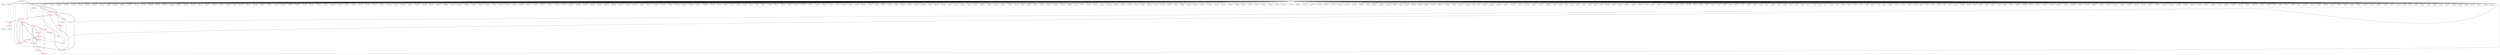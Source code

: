 graph {
	563 [label="(563) R2_T1" color=red]
	279 [label="(279) J10"]
	281 [label="(281) TH2"]
	566 [label="(566) U2_T1"]
	564 [label="(564) Q1_T1" color=red]
	566 [label="(566) U2_T1"]
	578 [label="(578) R51_P1"]
	587 [label="(587) R50_P1"]
	565 [label="(565) R5_T1"]
	565 [label="(565) R5_T1" color=red]
	568 [label="(568) U1_T1"]
	578 [label="(578) R51_P1"]
	587 [label="(587) R50_P1"]
	564 [label="(564) Q1_T1"]
	566 [label="(566) U2_T1" color=red]
	563 [label="(563) R2_T1"]
	568 [label="(568) U1_T1"]
	562 [label="(562) R1_T1"]
	564 [label="(564) Q1_T1"]
	567 [label="(567) R4_T1" color=red]
	9 [label="(9) U1"]
	212 [label="(212) J4"]
	217 [label="(217) R71"]
	568 [label="(568) U1_T1"]
	568 [label="(568) U1_T1" color=red]
	569 [label="(569) R3_T1"]
	567 [label="(567) R4_T1"]
	566 [label="(566) U2_T1"]
	565 [label="(565) R5_T1"]
	569 [label="(569) R3_T1" color=red]
	239 [label="(239) J5"]
	9 [label="(9) U1"]
	568 [label="(568) U1_T1"]
	570 [label="(570) T23_P1" color=red]
	580 [label="(580) R48_P1"]
	583 [label="(583) R43_P1"]
	571 [label="(571) T24_P1"]
	576 [label="(576) R44_P1"]
	571 [label="(571) T24_P1" color=red]
	577 [label="(577) R46_P1"]
	570 [label="(570) T23_P1"]
	572 [label="(572) T27_P1" color=red]
	578 [label="(578) R51_P1"]
	573 [label="(573) T28_P1"]
	581 [label="(581) R53_P1"]
	584 [label="(584) R49_P1"]
	573 [label="(573) T28_P1" color=red]
	579 [label="(579) R52_P1"]
	572 [label="(572) T27_P1"]
	574 [label="(574) T25_P1" color=red]
	575 [label="(575) T29_P1"]
	580 [label="(580) R48_P1"]
	582 [label="(582) R45_P1"]
	9 [label="(9) U1"]
	575 [label="(575) T29_P1" color=red]
	574 [label="(574) T25_P1"]
	581 [label="(581) R53_P1"]
	576 [label="(576) R44_P1" color=red]
	239 [label="(239) J5"]
	570 [label="(570) T23_P1"]
	577 [label="(577) R46_P1" color=red]
	585 [label="(585) T26_P1"]
	586 [label="(586) R47_P1"]
	571 [label="(571) T24_P1"]
	578 [label="(578) R51_P1" color=red]
	572 [label="(572) T27_P1"]
	587 [label="(587) R50_P1"]
	565 [label="(565) R5_T1"]
	564 [label="(564) Q1_T1"]
	579 [label="(579) R52_P1" color=red]
	297 [label="(297) J11"]
	334 [label="(334) R101"]
	573 [label="(573) T28_P1"]
	580 [label="(580) R48_P1" color=red]
	574 [label="(574) T25_P1"]
	570 [label="(570) T23_P1"]
	583 [label="(583) R43_P1"]
	581 [label="(581) R53_P1" color=red]
	575 [label="(575) T29_P1"]
	572 [label="(572) T27_P1"]
	584 [label="(584) R49_P1"]
	582 [label="(582) R45_P1" color=red]
	586 [label="(586) R47_P1"]
	583 [label="(583) R43_P1"]
	584 [label="(584) R49_P1"]
	574 [label="(574) T25_P1"]
	9 [label="(9) U1"]
	583 [label="(583) R43_P1" color=red]
	580 [label="(580) R48_P1"]
	570 [label="(570) T23_P1"]
	586 [label="(586) R47_P1"]
	582 [label="(582) R45_P1"]
	584 [label="(584) R49_P1"]
	584 [label="(584) R49_P1" color=red]
	586 [label="(586) R47_P1"]
	582 [label="(582) R45_P1"]
	583 [label="(583) R43_P1"]
	572 [label="(572) T27_P1"]
	581 [label="(581) R53_P1"]
	585 [label="(585) T26_P1" color=red]
	587 [label="(587) R50_P1"]
	577 [label="(577) R46_P1"]
	586 [label="(586) R47_P1"]
	586 [label="(586) R47_P1" color=red]
	582 [label="(582) R45_P1"]
	583 [label="(583) R43_P1"]
	584 [label="(584) R49_P1"]
	585 [label="(585) T26_P1"]
	577 [label="(577) R46_P1"]
	587 [label="(587) R50_P1" color=red]
	585 [label="(585) T26_P1"]
	578 [label="(578) R51_P1"]
	565 [label="(565) R5_T1"]
	564 [label="(564) Q1_T1"]
	588 [label="(588) GND" color=red]
	396 [label="(396) C223"]
	395 [label="(395) C174"]
	394 [label="(394) C170"]
	414 [label="(414) C164"]
	412 [label="(412) C200"]
	413 [label="(413) C201"]
	406 [label="(406) C181"]
	407 [label="(407) C185"]
	411 [label="(411) C196"]
	209 [label="(209) R65"]
	408 [label="(408) C189"]
	409 [label="(409) C193"]
	410 [label="(410) C192"]
	417 [label="(417) C176"]
	415 [label="(415) C168"]
	433 [label="(433) C182"]
	204 [label="(204) C269"]
	434 [label="(434) C186"]
	435 [label="(435) C188"]
	436 [label="(436) C197"]
	437 [label="(437) C204"]
	432 [label="(432) C125"]
	416 [label="(416) C172"]
	431 [label="(431) C123"]
	418 [label="(418) C179"]
	419 [label="(419) C183"]
	420 [label="(420) C187"]
	195 [label="(195) J3"]
	421 [label="(421) C191"]
	422 [label="(422) C195"]
	423 [label="(423) C198"]
	424 [label="(424) C202"]
	403 [label="(403) C232"]
	397 [label="(397) C225"]
	404 [label="(404) C234"]
	399 [label="(399) C224"]
	400 [label="(400) C226"]
	401 [label="(401) C228"]
	402 [label="(402) C230"]
	398 [label="(398) C222"]
	427 [label="(427) C217"]
	428 [label="(428) C219"]
	429 [label="(429) C235"]
	430 [label="(430) C236"]
	202 [label="(202) U11"]
	383 [label="(383) C231"]
	208 [label="(208) C275"]
	207 [label="(207) C274"]
	206 [label="(206) C273"]
	405 [label="(405) C220"]
	447 [label="(447) C124"]
	439 [label="(439) C206"]
	440 [label="(440) C207"]
	441 [label="(441) C156"]
	442 [label="(442) C169"]
	443 [label="(443) C178"]
	444 [label="(444) C184"]
	445 [label="(445) C190"]
	197 [label="(197) C110"]
	446 [label="(446) C194"]
	196 [label="(196) C109"]
	455 [label="(455) C122"]
	448 [label="(448) C126"]
	449 [label="(449) C127"]
	194 [label="(194) J2"]
	465 [label="(465) C288"]
	450 [label="(450) C155"]
	451 [label="(451) C160"]
	452 [label="(452) C171"]
	453 [label="(453) C173"]
	454 [label="(454) C175"]
	198 [label="(198) C111"]
	457 [label="(457) C227"]
	458 [label="(458) C229"]
	459 [label="(459) C233"]
	464 [label="(464) C264"]
	460 [label="(460) C246"]
	461 [label="(461) C247"]
	462 [label="(462) C252"]
	463 [label="(463) C260"]
	392 [label="(392) C162"]
	438 [label="(438) C205"]
	426 [label="(426) C215"]
	393 [label="(393) C166"]
	471 [label="(471) C282"]
	468 [label="(468) C285"]
	469 [label="(469) C284"]
	470 [label="(470) C283"]
	472 [label="(472) C281"]
	473 [label="(473) C280"]
	474 [label="(474) C279"]
	475 [label="(475) C278"]
	476 [label="(476) C277"]
	425 [label="(425) C213"]
	466 [label="(466) C287"]
	467 [label="(467) C286"]
	9 [label="(9) U1"]
	172 [label="(172) C82"]
	106 [label="(106) U8"]
	107 [label="(107) U10"]
	181 [label="(181) R50"]
	173 [label="(173) C83"]
	105 [label="(105) U9"]
	104 [label="(104) U5"]
	108 [label="(108) U4"]
	170 [label="(170) C80"]
	382 [label="(382) C208"]
	166 [label="(166) C98"]
	168 [label="(168) C99"]
	169 [label="(169) C102"]
	203 [label="(203) C270"]
	379 [label="(379) C216"]
	380 [label="(380) C218"]
	381 [label="(381) C221"]
	178 [label="(178) C71"]
	179 [label="(179) U7"]
	162 [label="(162) R58"]
	176 [label="(176) C69"]
	148 [label="(148) C88"]
	149 [label="(149) C101"]
	151 [label="(151) R52"]
	171 [label="(171) C81"]
	153 [label="(153) R61"]
	155 [label="(155) R54"]
	157 [label="(157) R63"]
	146 [label="(146) C87"]
	147 [label="(147) C100"]
	325 [label="(325) C147"]
	306 [label="(306) C138"]
	241 [label="(241) J6"]
	324 [label="(324) C146"]
	314 [label="(314) C139"]
	237 [label="(237) J8"]
	310 [label="(310) C141"]
	301 [label="(301) U28"]
	242 [label="(242) JP3"]
	234 [label="(234) U17"]
	322 [label="(322) C148"]
	238 [label="(238) FB4"]
	323 [label="(323) C149"]
	319 [label="(319) U26"]
	318 [label="(318) C140"]
	321 [label="(321) U27"]
	239 [label="(239) J5"]
	240 [label="(240) X1"]
	299 [label="(299) U30"]
	300 [label="(300) U31"]
	295 [label="(295) U29"]
	296 [label="(296) U23"]
	284 [label="(284) C132"]
	285 [label="(285) C133"]
	288 [label="(288) R98"]
	274 [label="(274) U21"]
	287 [label="(287) Q2"]
	279 [label="(279) J10"]
	252 [label="(252) DS6"]
	251 [label="(251) DS5"]
	278 [label="(278) C137"]
	275 [label="(275) C134"]
	257 [label="(257) U18"]
	276 [label="(276) C135"]
	272 [label="(272) U22"]
	273 [label="(273) U20"]
	249 [label="(249) R88"]
	248 [label="(248) C131"]
	283 [label="(283) D5"]
	277 [label="(277) C136"]
	256 [label="(256) SW1"]
	282 [label="(282) D4"]
	359 [label="(359) FB5"]
	228 [label="(228) R75"]
	353 [label="(353) R125"]
	230 [label="(230) C116"]
	231 [label="(231) C118"]
	232 [label="(232) C114"]
	233 [label="(233) C117"]
	227 [label="(227) U13"]
	212 [label="(212) J4"]
	355 [label="(355) FB6"]
	356 [label="(356) U35"]
	357 [label="(357) U36"]
	210 [label="(210) U12"]
	229 [label="(229) C115"]
	211 [label="(211) BT1"]
	372 [label="(372) U32"]
	271 [label="(271) C130"]
	270 [label="(270) C128"]
	269 [label="(269) C119"]
	376 [label="(376) C157"]
	263 [label="(263) C129"]
	374 [label="(374) C150"]
	375 [label="(375) C158"]
	377 [label="(377) C121"]
	378 [label="(378) C120"]
	370 [label="(370) C153"]
	371 [label="(371) C154"]
	262 [label="(262) DS3"]
	366 [label="(366) U34"]
	337 [label="(337) U37"]
	226 [label="(226) C113"]
	225 [label="(225) C112"]
	223 [label="(223) D1"]
	350 [label="(350) J7"]
	221 [label="(221) U14"]
	340 [label="(340) C159"]
	342 [label="(342) J13"]
	346 [label="(346) JP4"]
	347 [label="(347) R122"]
	348 [label="(348) R123"]
	349 [label="(349) R124"]
	367 [label="(367) U33"]
	368 [label="(368) C151"]
	369 [label="(369) C152"]
	8 [label="(8) U3"]
	7 [label="(7) U2"]
	527 [label="(527) C248"]
	536 [label="(536) C265"]
	535 [label="(535) C258"]
	534 [label="(534) C257"]
	533 [label="(533) C255"]
	532 [label="(532) C254"]
	531 [label="(531) C253"]
	530 [label="(530) C251"]
	529 [label="(529) C250"]
	528 [label="(528) C249"]
	39 [label="(39) R30"]
	38 [label="(38) R29"]
	54 [label="(54) C2"]
	50 [label="(50) C13"]
	46 [label="(46) C32"]
	49 [label="(49) C10"]
	51 [label="(51) C16"]
	45 [label="(45) C29"]
	55 [label="(55) C5"]
	509 [label="(509) C256"]
	52 [label="(52) C19"]
	503 [label="(503) U42"]
	508 [label="(508) C261"]
	496 [label="(496) U43"]
	494 [label="(494) C244"]
	44 [label="(44) C49"]
	48 [label="(48) C52"]
	47 [label="(47) C28"]
	75 [label="(75) C15"]
	53 [label="(53) C22"]
	59 [label="(59) C60"]
	65 [label="(65) C11"]
	553 [label="(553) C266"]
	58 [label="(58) C59"]
	89 [label="(89) C36"]
	93 [label="(93) C48"]
	92 [label="(92) C45"]
	91 [label="(91) C42"]
	90 [label="(90) C39"]
	94 [label="(94) C51"]
	88 [label="(88) C33"]
	87 [label="(87) C30"]
	550 [label="(550) R152"]
	86 [label="(86) C53"]
	57 [label="(57) C25"]
	56 [label="(56) C1"]
	551 [label="(551) U49"]
	70 [label="(70) C26"]
	559 [label="(559) Q4"]
	69 [label="(69) C23"]
	68 [label="(68) C20"]
	558 [label="(558) Q3"]
	67 [label="(67) C17"]
	66 [label="(66) C14"]
	71 [label="(71) C3"]
	79 [label="(79) C27"]
	83 [label="(83) C44"]
	82 [label="(82) C41"]
	81 [label="(81) C38"]
	80 [label="(80) C35"]
	78 [label="(78) C24"]
	77 [label="(77) C21"]
	76 [label="(76) C18"]
	96 [label="(96) C61"]
	85 [label="(85) C50"]
	99 [label="(99) C7"]
	103 [label="(103) C58"]
	102 [label="(102) C57"]
	101 [label="(101) C34"]
	100 [label="(100) C31"]
	84 [label="(84) C47"]
	98 [label="(98) C4"]
	97 [label="(97) C62"]
	95 [label="(95) C54"]
	74 [label="(74) C12"]
	73 [label="(73) C9"]
	72 [label="(72) C6"]
	481 [label="(481) U41"]
	487 [label="(487) U46"]
	486 [label="(486) J18"]
	485 [label="(485) D8"]
	484 [label="(484) J16"]
	43 [label="(43) C46"]
	478 [label="(478) J17"]
	42 [label="(42) C43"]
	41 [label="(41) C40"]
	477 [label="(477) U45"]
	488 [label="(488) SW3"]
	490 [label="(490) R138"]
	40 [label="(40) C37"]
	545 [label="(545) C211"]
	549 [label="(549) C245"]
	547 [label="(547) C212"]
	546 [label="(546) C214"]
	544 [label="(544) C210"]
	543 [label="(543) C209"]
	542 [label="(542) C241"]
	541 [label="(541) C242"]
	540 [label="(540) C259"]
	539 [label="(539) C243"]
	538 [label="(538) C263"]
	537 [label="(537) C262"]
	493 [label="(493) FB9"]
	491 [label="(491) C238"]
	502 [label="(502) C240"]
	501 [label="(501) C239"]
	500 [label="(500) C237"]
	499 [label="(499) R136"]
	520 [label="(520) R147"]
	519 [label="(519) R146"]
	521 [label="(521) R148"]
	513 [label="(513) R144"]
	512 [label="(512) U47"]
	517 [label="(517) U48"]
	515 [label="(515) R141"]
	516 [label="(516) R142"]
	125 [label="(125) C67"]
	390 [label="(390) C161"]
	391 [label="(391) C177"]
	384 [label="(384) C199"]
	389 [label="(389) C165"]
	386 [label="(386) C163"]
	387 [label="(387) C167"]
	184 [label="(184) C93"]
	61 [label="(61) C8"]
	118 [label="(118) R42"]
	60 [label="(60) C55"]
	120 [label="(120) R45"]
	193 [label="(193) J1"]
	186 [label="(186) C276"]
	385 [label="(385) C203"]
	122 [label="(122) R40"]
	388 [label="(388) C180"]
	191 [label="(191) C77"]
	187 [label="(187) C96"]
	188 [label="(188) C70"]
	189 [label="(189) C68"]
	190 [label="(190) C90"]
	141 [label="(141) C104"]
	140 [label="(140) C92"]
	139 [label="(139) C103"]
	129 [label="(129) C65"]
	132 [label="(132) C79"]
	131 [label="(131) C78"]
	12 [label="(12) R28"]
	11 [label="(11) R2"]
	130 [label="(130) C66"]
	63 [label="(63) C63"]
	111 [label="(111) C76"]
	109 [label="(109) R59"]
	62 [label="(62) C56"]
	138 [label="(138) C91"]
	134 [label="(134) C86"]
	133 [label="(133) R46"]
	64 [label="(64) C64"]
	137 [label="(137) C85"]
	136 [label="(136) C97"]
	135 [label="(135) C84"]
	113 [label="(113) R34"]
	564 [label="(564) Q1_T1"]
	566 [label="(566) U2_T1"]
	568 [label="(568) U1_T1"]
	585 [label="(585) T26_P1"]
	571 [label="(571) T24_P1"]
	575 [label="(575) T29_P1"]
	573 [label="(573) T28_P1"]
	563 -- 279
	563 -- 281
	563 -- 566
	564 -- 566
	564 -- 578
	564 -- 587
	564 -- 565
	565 -- 568
	565 -- 578
	565 -- 587
	565 -- 564
	566 -- 563
	566 -- 568
	566 -- 562
	566 -- 564
	567 -- 9
	567 -- 212
	567 -- 217
	567 -- 568
	568 -- 569
	568 -- 567
	568 -- 566
	568 -- 565
	569 -- 239
	569 -- 9
	569 -- 568
	570 -- 580
	570 -- 583
	570 -- 571
	570 -- 576
	571 -- 577
	571 -- 570
	572 -- 578
	572 -- 573
	572 -- 581
	572 -- 584
	573 -- 579
	573 -- 572
	574 -- 575
	574 -- 580
	574 -- 582
	574 -- 9
	575 -- 574
	575 -- 581
	576 -- 239
	576 -- 570
	577 -- 585
	577 -- 586
	577 -- 571
	578 -- 572
	578 -- 587
	578 -- 565
	578 -- 564
	579 -- 297
	579 -- 334
	579 -- 573
	580 -- 574
	580 -- 570
	580 -- 583
	581 -- 575
	581 -- 572
	581 -- 584
	582 -- 586
	582 -- 583
	582 -- 584
	582 -- 574
	582 -- 9
	583 -- 580
	583 -- 570
	583 -- 586
	583 -- 582
	583 -- 584
	584 -- 586
	584 -- 582
	584 -- 583
	584 -- 572
	584 -- 581
	585 -- 587
	585 -- 577
	585 -- 586
	586 -- 582
	586 -- 583
	586 -- 584
	586 -- 585
	586 -- 577
	587 -- 585
	587 -- 578
	587 -- 565
	587 -- 564
	588 -- 396
	588 -- 395
	588 -- 394
	588 -- 414
	588 -- 412
	588 -- 413
	588 -- 406
	588 -- 407
	588 -- 411
	588 -- 209
	588 -- 408
	588 -- 409
	588 -- 410
	588 -- 417
	588 -- 415
	588 -- 433
	588 -- 204
	588 -- 434
	588 -- 435
	588 -- 436
	588 -- 437
	588 -- 432
	588 -- 416
	588 -- 431
	588 -- 418
	588 -- 419
	588 -- 420
	588 -- 195
	588 -- 421
	588 -- 422
	588 -- 423
	588 -- 424
	588 -- 403
	588 -- 397
	588 -- 404
	588 -- 399
	588 -- 400
	588 -- 401
	588 -- 402
	588 -- 398
	588 -- 427
	588 -- 428
	588 -- 429
	588 -- 430
	588 -- 202
	588 -- 383
	588 -- 208
	588 -- 207
	588 -- 206
	588 -- 405
	588 -- 447
	588 -- 439
	588 -- 440
	588 -- 441
	588 -- 442
	588 -- 443
	588 -- 444
	588 -- 445
	588 -- 197
	588 -- 446
	588 -- 196
	588 -- 455
	588 -- 448
	588 -- 449
	588 -- 194
	588 -- 465
	588 -- 450
	588 -- 451
	588 -- 452
	588 -- 453
	588 -- 454
	588 -- 198
	588 -- 457
	588 -- 458
	588 -- 459
	588 -- 464
	588 -- 460
	588 -- 461
	588 -- 462
	588 -- 463
	588 -- 392
	588 -- 438
	588 -- 426
	588 -- 393
	588 -- 471
	588 -- 468
	588 -- 469
	588 -- 470
	588 -- 472
	588 -- 473
	588 -- 474
	588 -- 475
	588 -- 476
	588 -- 425
	588 -- 466
	588 -- 467
	588 -- 9
	588 -- 172
	588 -- 106
	588 -- 107
	588 -- 181
	588 -- 173
	588 -- 105
	588 -- 104
	588 -- 108
	588 -- 170
	588 -- 382
	588 -- 166
	588 -- 168
	588 -- 169
	588 -- 203
	588 -- 379
	588 -- 380
	588 -- 381
	588 -- 178
	588 -- 179
	588 -- 162
	588 -- 176
	588 -- 148
	588 -- 149
	588 -- 151
	588 -- 171
	588 -- 153
	588 -- 155
	588 -- 157
	588 -- 146
	588 -- 147
	588 -- 325
	588 -- 306
	588 -- 241
	588 -- 324
	588 -- 314
	588 -- 237
	588 -- 310
	588 -- 301
	588 -- 242
	588 -- 234
	588 -- 322
	588 -- 238
	588 -- 323
	588 -- 319
	588 -- 318
	588 -- 321
	588 -- 239
	588 -- 240
	588 -- 299
	588 -- 300
	588 -- 295
	588 -- 296
	588 -- 284
	588 -- 285
	588 -- 288
	588 -- 274
	588 -- 287
	588 -- 279
	588 -- 252
	588 -- 251
	588 -- 278
	588 -- 275
	588 -- 257
	588 -- 276
	588 -- 272
	588 -- 273
	588 -- 249
	588 -- 248
	588 -- 283
	588 -- 277
	588 -- 256
	588 -- 282
	588 -- 359
	588 -- 228
	588 -- 353
	588 -- 230
	588 -- 231
	588 -- 232
	588 -- 233
	588 -- 227
	588 -- 212
	588 -- 355
	588 -- 356
	588 -- 357
	588 -- 210
	588 -- 229
	588 -- 211
	588 -- 372
	588 -- 271
	588 -- 270
	588 -- 269
	588 -- 376
	588 -- 263
	588 -- 374
	588 -- 375
	588 -- 377
	588 -- 378
	588 -- 370
	588 -- 371
	588 -- 262
	588 -- 366
	588 -- 337
	588 -- 226
	588 -- 225
	588 -- 223
	588 -- 350
	588 -- 221
	588 -- 340
	588 -- 342
	588 -- 346
	588 -- 347
	588 -- 348
	588 -- 349
	588 -- 367
	588 -- 368
	588 -- 369
	588 -- 8
	588 -- 7
	588 -- 527
	588 -- 536
	588 -- 535
	588 -- 534
	588 -- 533
	588 -- 532
	588 -- 531
	588 -- 530
	588 -- 529
	588 -- 528
	588 -- 39
	588 -- 38
	588 -- 54
	588 -- 50
	588 -- 46
	588 -- 49
	588 -- 51
	588 -- 45
	588 -- 55
	588 -- 509
	588 -- 52
	588 -- 503
	588 -- 508
	588 -- 496
	588 -- 494
	588 -- 44
	588 -- 48
	588 -- 47
	588 -- 75
	588 -- 53
	588 -- 59
	588 -- 65
	588 -- 553
	588 -- 58
	588 -- 89
	588 -- 93
	588 -- 92
	588 -- 91
	588 -- 90
	588 -- 94
	588 -- 88
	588 -- 87
	588 -- 550
	588 -- 86
	588 -- 57
	588 -- 56
	588 -- 551
	588 -- 70
	588 -- 559
	588 -- 69
	588 -- 68
	588 -- 558
	588 -- 67
	588 -- 66
	588 -- 71
	588 -- 79
	588 -- 83
	588 -- 82
	588 -- 81
	588 -- 80
	588 -- 78
	588 -- 77
	588 -- 76
	588 -- 96
	588 -- 85
	588 -- 99
	588 -- 103
	588 -- 102
	588 -- 101
	588 -- 100
	588 -- 84
	588 -- 98
	588 -- 97
	588 -- 95
	588 -- 74
	588 -- 73
	588 -- 72
	588 -- 481
	588 -- 487
	588 -- 486
	588 -- 485
	588 -- 484
	588 -- 43
	588 -- 478
	588 -- 42
	588 -- 41
	588 -- 477
	588 -- 488
	588 -- 490
	588 -- 40
	588 -- 545
	588 -- 549
	588 -- 547
	588 -- 546
	588 -- 544
	588 -- 543
	588 -- 542
	588 -- 541
	588 -- 540
	588 -- 539
	588 -- 538
	588 -- 537
	588 -- 493
	588 -- 491
	588 -- 502
	588 -- 501
	588 -- 500
	588 -- 499
	588 -- 520
	588 -- 519
	588 -- 521
	588 -- 513
	588 -- 512
	588 -- 517
	588 -- 515
	588 -- 516
	588 -- 125
	588 -- 390
	588 -- 391
	588 -- 384
	588 -- 389
	588 -- 386
	588 -- 387
	588 -- 184
	588 -- 61
	588 -- 118
	588 -- 60
	588 -- 120
	588 -- 193
	588 -- 186
	588 -- 385
	588 -- 122
	588 -- 388
	588 -- 191
	588 -- 187
	588 -- 188
	588 -- 189
	588 -- 190
	588 -- 141
	588 -- 140
	588 -- 139
	588 -- 129
	588 -- 132
	588 -- 131
	588 -- 12
	588 -- 11
	588 -- 130
	588 -- 63
	588 -- 111
	588 -- 109
	588 -- 62
	588 -- 138
	588 -- 134
	588 -- 133
	588 -- 64
	588 -- 137
	588 -- 136
	588 -- 135
	588 -- 113
	588 -- 564
	588 -- 566
	588 -- 568
	588 -- 585
	588 -- 571
	588 -- 575
	588 -- 573
}